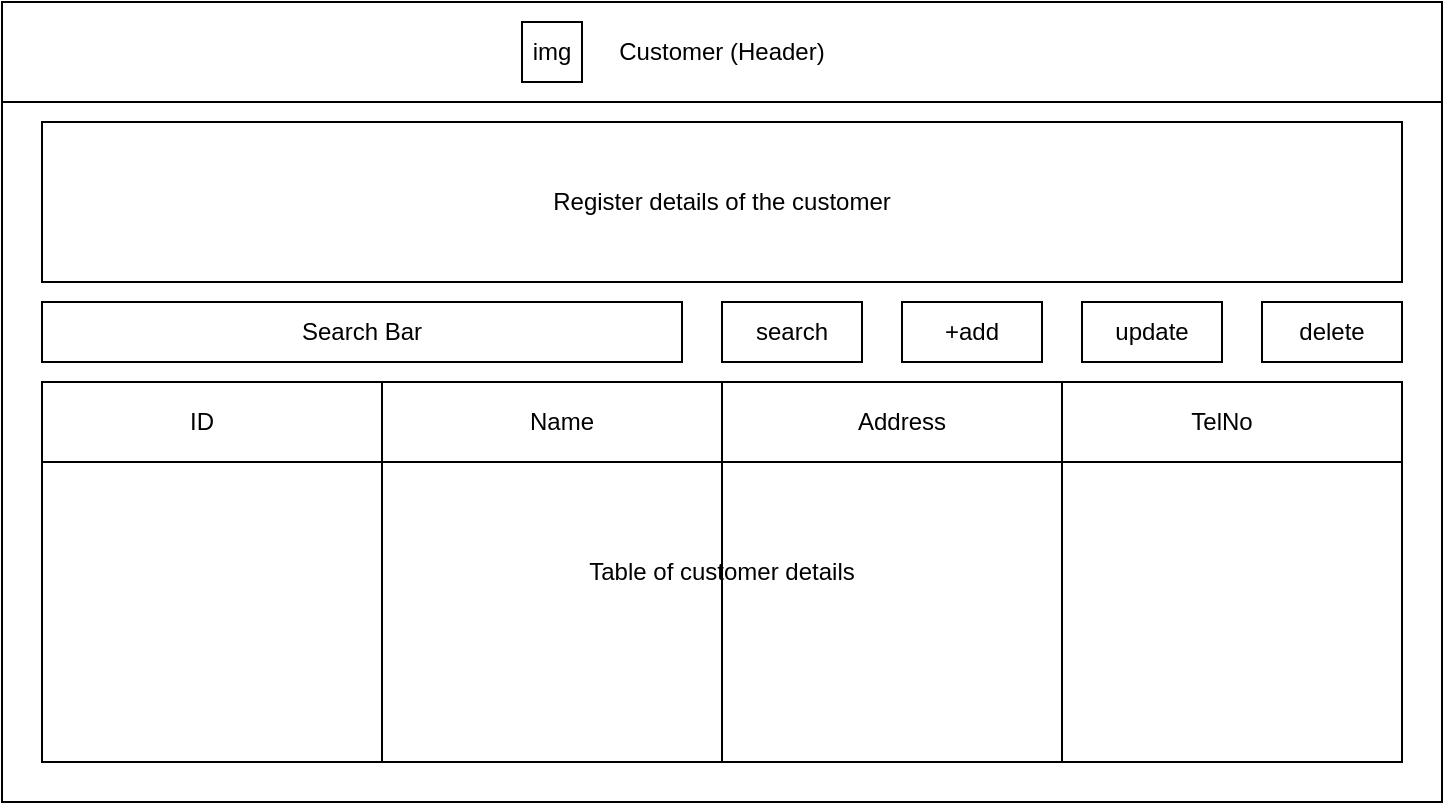 <mxfile version="13.9.9" type="device"><diagram id="r_P0IALWDlkgo-t-p-3t" name="Page-1"><mxGraphModel dx="1668" dy="2110" grid="1" gridSize="10" guides="1" tooltips="1" connect="1" arrows="1" fold="1" page="0" pageScale="1" pageWidth="1654" pageHeight="2336" math="0" shadow="0"><root><mxCell id="0"/><mxCell id="1" parent="0"/><mxCell id="6gFb9-DUhXruCpSFP6Bz-2" value="" style="rounded=0;whiteSpace=wrap;html=1;" parent="1" vertex="1"><mxGeometry x="-760" y="-1320" width="720" height="400" as="geometry"/></mxCell><mxCell id="6gFb9-DUhXruCpSFP6Bz-3" value="Customer (Header)" style="rounded=0;whiteSpace=wrap;html=1;" parent="1" vertex="1"><mxGeometry x="-760" y="-1320" width="720" height="50" as="geometry"/></mxCell><mxCell id="6gFb9-DUhXruCpSFP6Bz-4" value="img" style="whiteSpace=wrap;html=1;aspect=fixed;" parent="1" vertex="1"><mxGeometry x="-500" y="-1310" width="30" height="30" as="geometry"/></mxCell><mxCell id="6gFb9-DUhXruCpSFP6Bz-5" value="Table of customer details" style="rounded=0;whiteSpace=wrap;html=1;" parent="1" vertex="1"><mxGeometry x="-740" y="-1130" width="680" height="190" as="geometry"/></mxCell><mxCell id="6gFb9-DUhXruCpSFP6Bz-6" value="Register details of the customer" style="rounded=0;whiteSpace=wrap;html=1;" parent="1" vertex="1"><mxGeometry x="-740" y="-1260" width="680" height="80" as="geometry"/></mxCell><mxCell id="6gFb9-DUhXruCpSFP6Bz-7" value="Search Bar" style="rounded=0;whiteSpace=wrap;html=1;" parent="1" vertex="1"><mxGeometry x="-740" y="-1170" width="320" height="30" as="geometry"/></mxCell><mxCell id="6gFb9-DUhXruCpSFP6Bz-9" value="+add" style="rounded=0;whiteSpace=wrap;html=1;" parent="1" vertex="1"><mxGeometry x="-310" y="-1170" width="70" height="30" as="geometry"/></mxCell><mxCell id="6gFb9-DUhXruCpSFP6Bz-11" value="update" style="rounded=0;whiteSpace=wrap;html=1;" parent="1" vertex="1"><mxGeometry x="-220" y="-1170" width="70" height="30" as="geometry"/></mxCell><mxCell id="6gFb9-DUhXruCpSFP6Bz-12" value="delete" style="rounded=0;whiteSpace=wrap;html=1;" parent="1" vertex="1"><mxGeometry x="-130" y="-1170" width="70" height="30" as="geometry"/></mxCell><mxCell id="6gFb9-DUhXruCpSFP6Bz-13" value="" style="rounded=0;whiteSpace=wrap;html=1;" parent="1" vertex="1"><mxGeometry x="-740" y="-1130" width="680" height="40" as="geometry"/></mxCell><mxCell id="6gFb9-DUhXruCpSFP6Bz-14" value="" style="endArrow=none;html=1;exitX=0.25;exitY=1;exitDx=0;exitDy=0;entryX=0.25;entryY=0;entryDx=0;entryDy=0;" parent="1" source="6gFb9-DUhXruCpSFP6Bz-5" target="6gFb9-DUhXruCpSFP6Bz-13" edge="1"><mxGeometry width="50" height="50" relative="1" as="geometry"><mxPoint x="-440" y="-1120" as="sourcePoint"/><mxPoint x="-390" y="-1170" as="targetPoint"/></mxGeometry></mxCell><mxCell id="6gFb9-DUhXruCpSFP6Bz-15" value="" style="endArrow=none;html=1;exitX=0.5;exitY=1;exitDx=0;exitDy=0;entryX=0.5;entryY=0;entryDx=0;entryDy=0;" parent="1" source="6gFb9-DUhXruCpSFP6Bz-5" target="6gFb9-DUhXruCpSFP6Bz-13" edge="1"><mxGeometry width="50" height="50" relative="1" as="geometry"><mxPoint x="-440" y="-1120" as="sourcePoint"/><mxPoint x="-390" y="-1170" as="targetPoint"/></mxGeometry></mxCell><mxCell id="6gFb9-DUhXruCpSFP6Bz-16" value="" style="endArrow=none;html=1;exitX=0.75;exitY=1;exitDx=0;exitDy=0;entryX=0.75;entryY=0;entryDx=0;entryDy=0;" parent="1" source="6gFb9-DUhXruCpSFP6Bz-5" target="6gFb9-DUhXruCpSFP6Bz-13" edge="1"><mxGeometry width="50" height="50" relative="1" as="geometry"><mxPoint x="-440" y="-1120" as="sourcePoint"/><mxPoint x="-390" y="-1170" as="targetPoint"/></mxGeometry></mxCell><mxCell id="6gFb9-DUhXruCpSFP6Bz-17" value="ID" style="text;html=1;strokeColor=none;fillColor=none;align=center;verticalAlign=middle;whiteSpace=wrap;rounded=0;" parent="1" vertex="1"><mxGeometry x="-680" y="-1120" width="40" height="20" as="geometry"/></mxCell><mxCell id="6gFb9-DUhXruCpSFP6Bz-18" value="Name" style="text;html=1;strokeColor=none;fillColor=none;align=center;verticalAlign=middle;whiteSpace=wrap;rounded=0;" parent="1" vertex="1"><mxGeometry x="-500" y="-1120" width="40" height="20" as="geometry"/></mxCell><mxCell id="6gFb9-DUhXruCpSFP6Bz-19" value="Address" style="text;html=1;strokeColor=none;fillColor=none;align=center;verticalAlign=middle;whiteSpace=wrap;rounded=0;" parent="1" vertex="1"><mxGeometry x="-330" y="-1120" width="40" height="20" as="geometry"/></mxCell><mxCell id="6gFb9-DUhXruCpSFP6Bz-20" value="TelNo" style="text;html=1;strokeColor=none;fillColor=none;align=center;verticalAlign=middle;whiteSpace=wrap;rounded=0;" parent="1" vertex="1"><mxGeometry x="-170" y="-1120" width="40" height="20" as="geometry"/></mxCell><mxCell id="Cz393yUlAKPCq6yXHb-Q-1" value="search" style="rounded=0;whiteSpace=wrap;html=1;" vertex="1" parent="1"><mxGeometry x="-400" y="-1170" width="70" height="30" as="geometry"/></mxCell></root></mxGraphModel></diagram></mxfile>